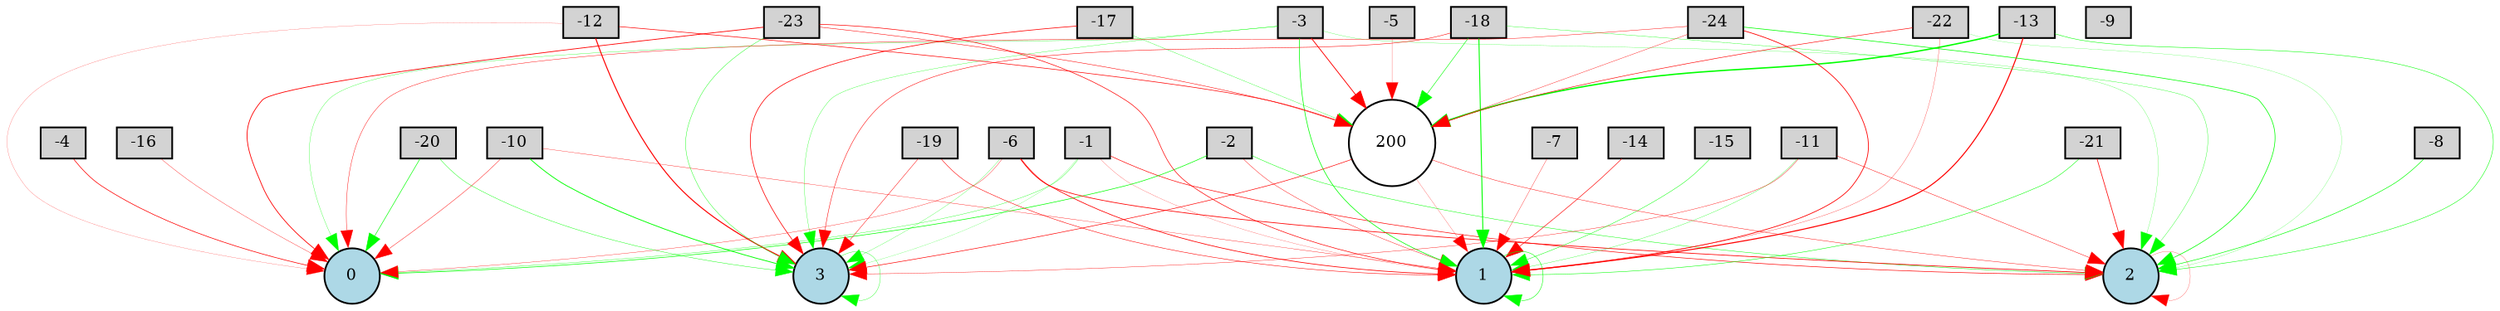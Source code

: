 digraph {
	node [fontsize=9 height=0.2 shape=circle width=0.2]
	-1 [fillcolor=lightgray shape=box style=filled]
	-2 [fillcolor=lightgray shape=box style=filled]
	-3 [fillcolor=lightgray shape=box style=filled]
	-4 [fillcolor=lightgray shape=box style=filled]
	-5 [fillcolor=lightgray shape=box style=filled]
	-6 [fillcolor=lightgray shape=box style=filled]
	-7 [fillcolor=lightgray shape=box style=filled]
	-8 [fillcolor=lightgray shape=box style=filled]
	-9 [fillcolor=lightgray shape=box style=filled]
	-10 [fillcolor=lightgray shape=box style=filled]
	-11 [fillcolor=lightgray shape=box style=filled]
	-12 [fillcolor=lightgray shape=box style=filled]
	-13 [fillcolor=lightgray shape=box style=filled]
	-14 [fillcolor=lightgray shape=box style=filled]
	-15 [fillcolor=lightgray shape=box style=filled]
	-16 [fillcolor=lightgray shape=box style=filled]
	-17 [fillcolor=lightgray shape=box style=filled]
	-18 [fillcolor=lightgray shape=box style=filled]
	-19 [fillcolor=lightgray shape=box style=filled]
	-20 [fillcolor=lightgray shape=box style=filled]
	-21 [fillcolor=lightgray shape=box style=filled]
	-22 [fillcolor=lightgray shape=box style=filled]
	-23 [fillcolor=lightgray shape=box style=filled]
	-24 [fillcolor=lightgray shape=box style=filled]
	0 [fillcolor=lightblue style=filled]
	1 [fillcolor=lightblue style=filled]
	2 [fillcolor=lightblue style=filled]
	3 [fillcolor=lightblue style=filled]
	200 [fillcolor=white style=filled]
	-10 -> 0 [color=red penwidth=0.2182232236998627 style=solid]
	-23 -> 0 [color=red penwidth=0.42965983862082147 style=solid]
	-1 -> 0 [color=green penwidth=0.17690645942359695 style=solid]
	-19 -> 3 [color=red penwidth=0.23651338228265983 style=solid]
	-24 -> 1 [color=red penwidth=0.4216102125285406 style=solid]
	-11 -> 1 [color=green penwidth=0.15248776573635764 style=solid]
	-6 -> 3 [color=green penwidth=0.1303066912290362 style=solid]
	-12 -> 0 [color=red penwidth=0.1011939538764206 style=solid]
	-18 -> 1 [color=green penwidth=0.5446492227266577 style=solid]
	-21 -> 1 [color=green penwidth=0.2666248337434484 style=solid]
	-22 -> 200 [color=red penwidth=0.31235624698355996 style=solid]
	-3 -> 3 [color=green penwidth=0.1607163308079057 style=solid]
	-5 -> 200 [color=red penwidth=0.12138243751778721 style=solid]
	-18 -> 200 [color=green penwidth=0.29315837085651253 style=solid]
	-20 -> 3 [color=green penwidth=0.21485208916697757 style=solid]
	200 -> 2 [color=red penwidth=0.22284281855442814 style=solid]
	-10 -> 3 [color=green penwidth=0.46071488027730323 style=solid]
	-2 -> 1 [color=red penwidth=0.21222634505147275 style=solid]
	3 -> 3 [color=green penwidth=0.17858797706856988 style=solid]
	-2 -> 2 [color=green penwidth=0.24001203958343456 style=solid]
	200 -> 3 [color=red penwidth=0.32916530221714063 style=solid]
	-6 -> 0 [color=red penwidth=0.1734292985750907 style=solid]
	-23 -> 200 [color=red penwidth=0.2623551391129712 style=solid]
	-23 -> 3 [color=green penwidth=0.20970944420986276 style=solid]
	-2 -> 0 [color=green penwidth=0.3496519462516464 style=solid]
	-15 -> 1 [color=green penwidth=0.23581400047390702 style=solid]
	-13 -> 2 [color=green penwidth=0.2672263211587498 style=solid]
	-16 -> 0 [color=red penwidth=0.17566332739754326 style=solid]
	-17 -> 200 [color=green penwidth=0.16155278524445332 style=solid]
	-8 -> 2 [color=green penwidth=0.32604295656714855 style=solid]
	-22 -> 1 [color=red penwidth=0.14623063497365096 style=solid]
	-12 -> 200 [color=red penwidth=0.3473299383166534 style=solid]
	-3 -> 2 [color=green penwidth=0.12483870571083486 style=solid]
	-18 -> 2 [color=green penwidth=0.17699976497954534 style=solid]
	1 -> 1 [color=green penwidth=0.27391635599380093 style=solid]
	-19 -> 1 [color=red penwidth=0.27625410418162155 style=solid]
	-13 -> 200 [color=green penwidth=0.7973368283305123 style=solid]
	-1 -> 2 [color=red penwidth=0.32958356172095427 style=solid]
	-6 -> 1 [color=red penwidth=0.3963874192964212 style=solid]
	-20 -> 0 [color=green penwidth=0.3204931465316628 style=solid]
	2 -> 2 [color=red penwidth=0.12495430152638298 style=solid]
	-1 -> 1 [color=red penwidth=0.1115834393152931 style=solid]
	-11 -> 3 [color=red penwidth=0.19819851897730634 style=solid]
	-3 -> 1 [color=green penwidth=0.3719897745805212 style=solid]
	-4 -> 0 [color=red penwidth=0.3648895642901723 style=solid]
	-18 -> 3 [color=red penwidth=0.26646758542023935 style=solid]
	-10 -> 1 [color=red penwidth=0.17948413191119955 style=solid]
	-13 -> 1 [color=red penwidth=0.6061424790483205 style=solid]
	-22 -> 2 [color=green penwidth=0.10677251180517065 style=solid]
	-23 -> 1 [color=red penwidth=0.34158906052936866 style=solid]
	-12 -> 3 [color=red penwidth=0.5889819609358763 style=solid]
	-1 -> 3 [color=green penwidth=0.10139242622528084 style=solid]
	-21 -> 2 [color=red penwidth=0.3785510721332839 style=solid]
	-24 -> 0 [color=red penwidth=0.22225608138151867 style=solid]
	-11 -> 2 [color=red penwidth=0.23637093575671325 style=solid]
	-24 -> 2 [color=green penwidth=0.36972188543481765 style=solid]
	-3 -> 0 [color=green penwidth=0.15647820247891325 style=solid]
	-6 -> 2 [color=red penwidth=0.40640236051515055 style=solid]
	200 -> 1 [color=red penwidth=0.1200686712828161 style=solid]
	-24 -> 200 [color=red penwidth=0.19277617104846034 style=solid]
	-7 -> 1 [color=red penwidth=0.1682403526413942 style=solid]
	-17 -> 3 [color=red penwidth=0.38167343562355804 style=solid]
	-3 -> 200 [color=red penwidth=0.4625993043265313 style=solid]
	-14 -> 1 [color=red penwidth=0.3147784766599748 style=solid]
}
